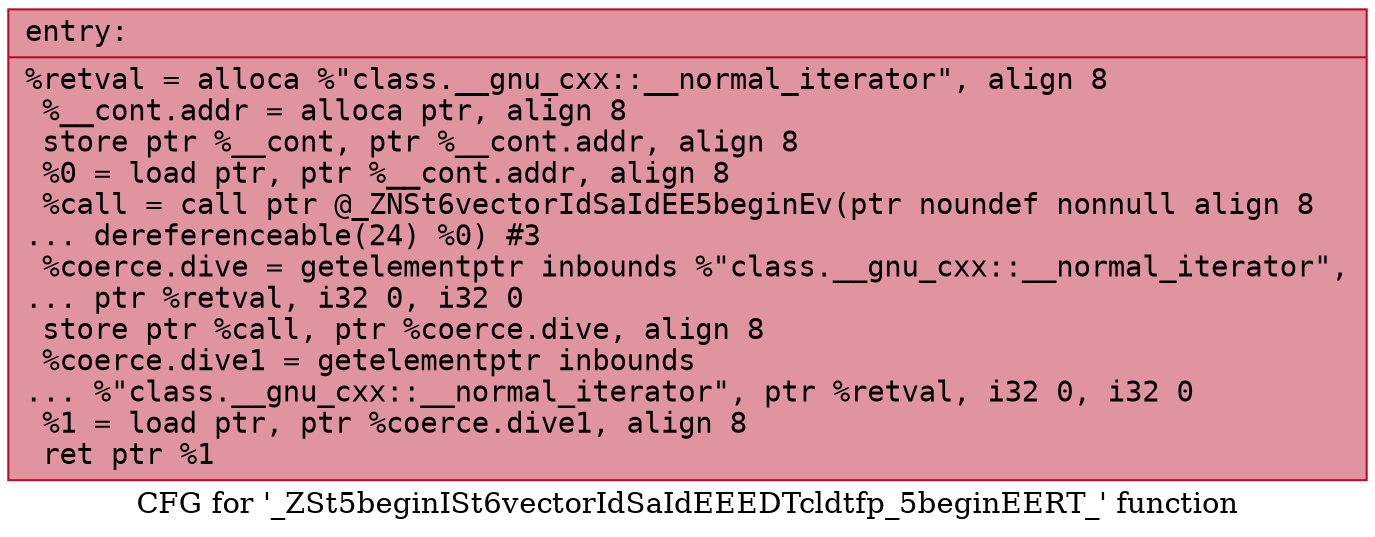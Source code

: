 digraph "CFG for '_ZSt5beginISt6vectorIdSaIdEEEDTcldtfp_5beginEERT_' function" {
	label="CFG for '_ZSt5beginISt6vectorIdSaIdEEEDTcldtfp_5beginEERT_' function";

	Node0x556bfea51850 [shape=record,color="#b70d28ff", style=filled, fillcolor="#b70d2870" fontname="Courier",label="{entry:\l|  %retval = alloca %\"class.__gnu_cxx::__normal_iterator\", align 8\l  %__cont.addr = alloca ptr, align 8\l  store ptr %__cont, ptr %__cont.addr, align 8\l  %0 = load ptr, ptr %__cont.addr, align 8\l  %call = call ptr @_ZNSt6vectorIdSaIdEE5beginEv(ptr noundef nonnull align 8\l... dereferenceable(24) %0) #3\l  %coerce.dive = getelementptr inbounds %\"class.__gnu_cxx::__normal_iterator\",\l... ptr %retval, i32 0, i32 0\l  store ptr %call, ptr %coerce.dive, align 8\l  %coerce.dive1 = getelementptr inbounds\l... %\"class.__gnu_cxx::__normal_iterator\", ptr %retval, i32 0, i32 0\l  %1 = load ptr, ptr %coerce.dive1, align 8\l  ret ptr %1\l}"];
}
